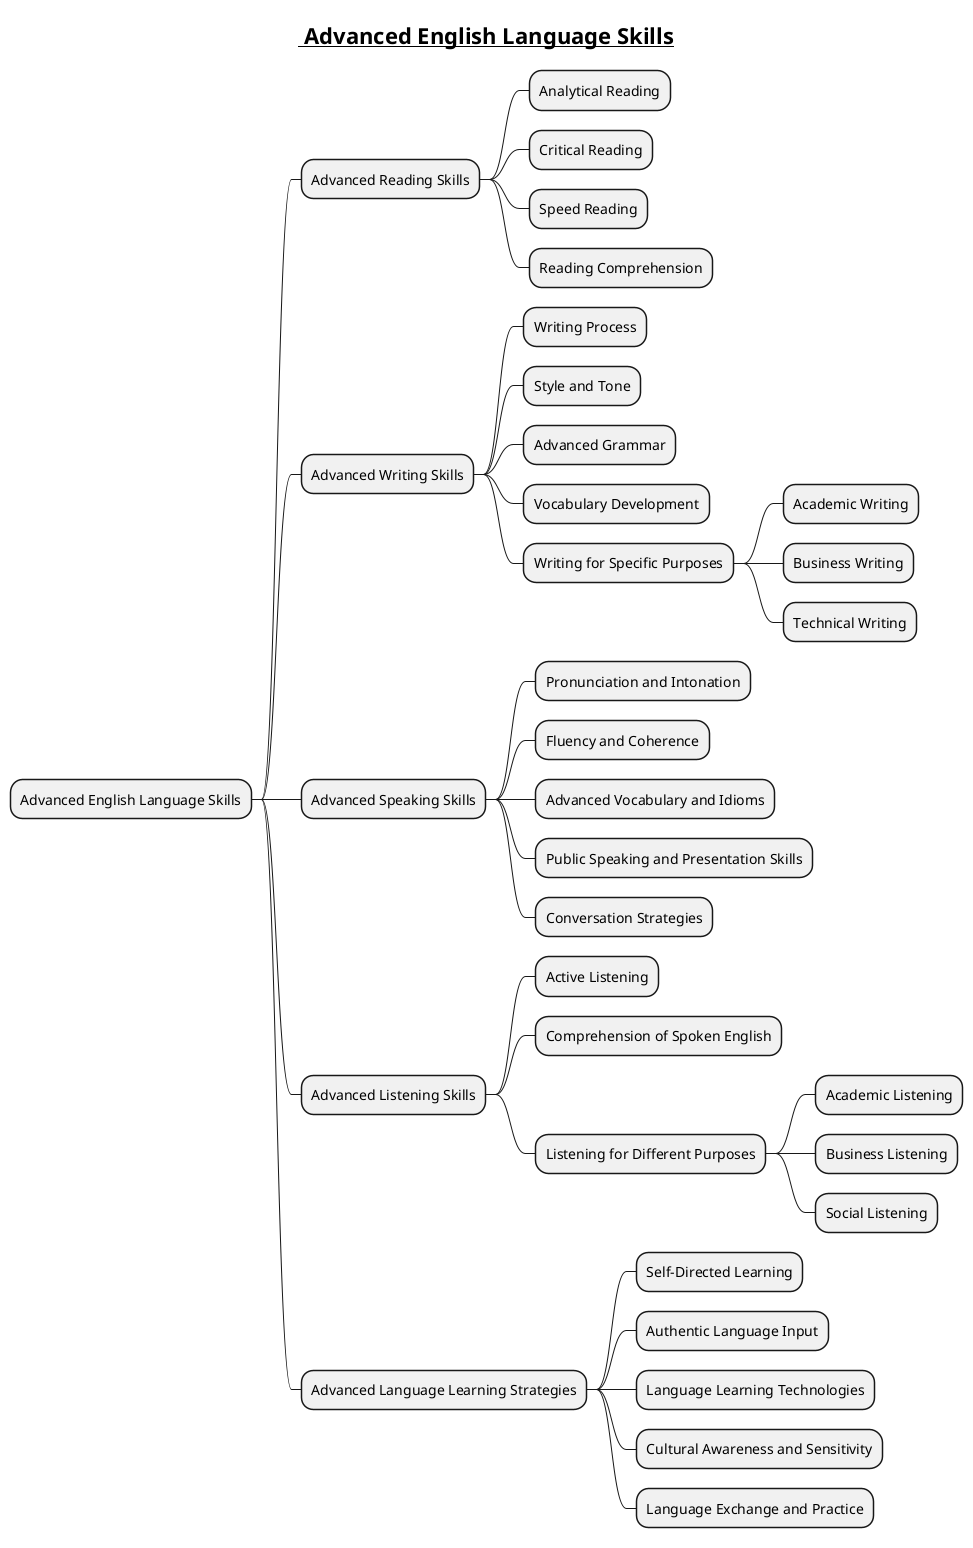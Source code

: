 @startmindmap
title = __ Advanced English Language Skills__

* Advanced English Language Skills
** Advanced Reading Skills
*** Analytical Reading
*** Critical Reading
*** Speed Reading
*** Reading Comprehension
** Advanced Writing Skills
*** Writing Process
*** Style and Tone
*** Advanced Grammar
*** Vocabulary Development
*** Writing for Specific Purposes
**** Academic Writing
**** Business Writing
**** Technical Writing
** Advanced Speaking Skills
*** Pronunciation and Intonation
*** Fluency and Coherence
*** Advanced Vocabulary and Idioms
*** Public Speaking and Presentation Skills
*** Conversation Strategies
** Advanced Listening Skills
*** Active Listening
*** Comprehension of Spoken English
*** Listening for Different Purposes
**** Academic Listening
**** Business Listening
**** Social Listening
** Advanced Language Learning Strategies
*** Self-Directed Learning
*** Authentic Language Input
*** Language Learning Technologies
*** Cultural Awareness and Sensitivity
*** Language Exchange and Practice
@endmindmap
